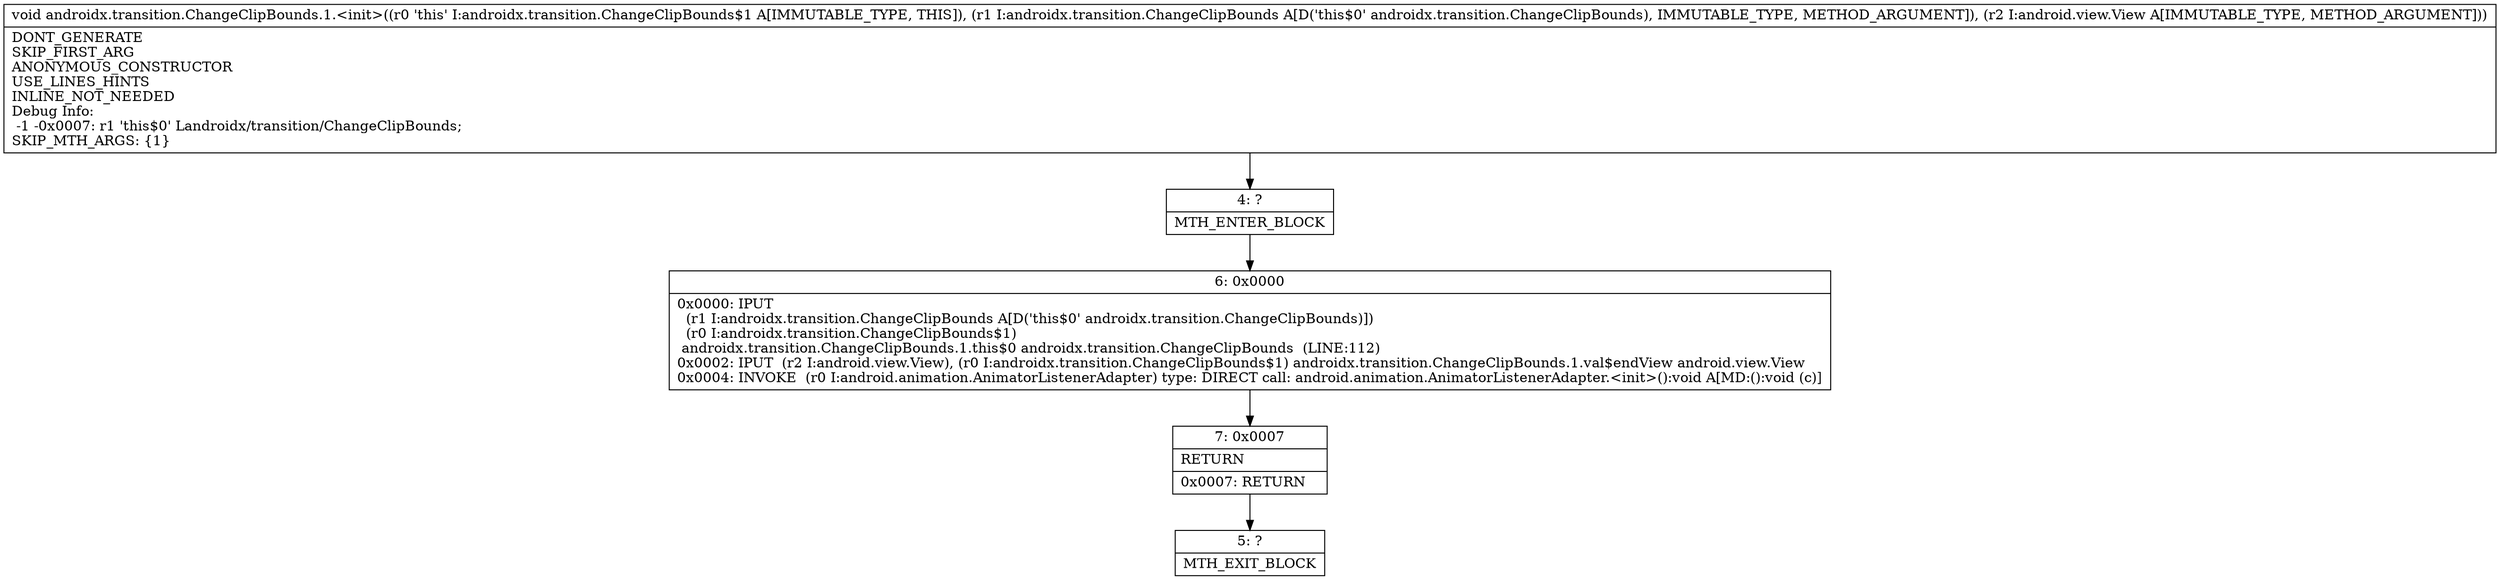 digraph "CFG forandroidx.transition.ChangeClipBounds.1.\<init\>(Landroidx\/transition\/ChangeClipBounds;Landroid\/view\/View;)V" {
Node_4 [shape=record,label="{4\:\ ?|MTH_ENTER_BLOCK\l}"];
Node_6 [shape=record,label="{6\:\ 0x0000|0x0000: IPUT  \l  (r1 I:androidx.transition.ChangeClipBounds A[D('this$0' androidx.transition.ChangeClipBounds)])\l  (r0 I:androidx.transition.ChangeClipBounds$1)\l androidx.transition.ChangeClipBounds.1.this$0 androidx.transition.ChangeClipBounds  (LINE:112)\l0x0002: IPUT  (r2 I:android.view.View), (r0 I:androidx.transition.ChangeClipBounds$1) androidx.transition.ChangeClipBounds.1.val$endView android.view.View \l0x0004: INVOKE  (r0 I:android.animation.AnimatorListenerAdapter) type: DIRECT call: android.animation.AnimatorListenerAdapter.\<init\>():void A[MD:():void (c)]\l}"];
Node_7 [shape=record,label="{7\:\ 0x0007|RETURN\l|0x0007: RETURN   \l}"];
Node_5 [shape=record,label="{5\:\ ?|MTH_EXIT_BLOCK\l}"];
MethodNode[shape=record,label="{void androidx.transition.ChangeClipBounds.1.\<init\>((r0 'this' I:androidx.transition.ChangeClipBounds$1 A[IMMUTABLE_TYPE, THIS]), (r1 I:androidx.transition.ChangeClipBounds A[D('this$0' androidx.transition.ChangeClipBounds), IMMUTABLE_TYPE, METHOD_ARGUMENT]), (r2 I:android.view.View A[IMMUTABLE_TYPE, METHOD_ARGUMENT]))  | DONT_GENERATE\lSKIP_FIRST_ARG\lANONYMOUS_CONSTRUCTOR\lUSE_LINES_HINTS\lINLINE_NOT_NEEDED\lDebug Info:\l  \-1 \-0x0007: r1 'this$0' Landroidx\/transition\/ChangeClipBounds;\lSKIP_MTH_ARGS: \{1\}\l}"];
MethodNode -> Node_4;Node_4 -> Node_6;
Node_6 -> Node_7;
Node_7 -> Node_5;
}

